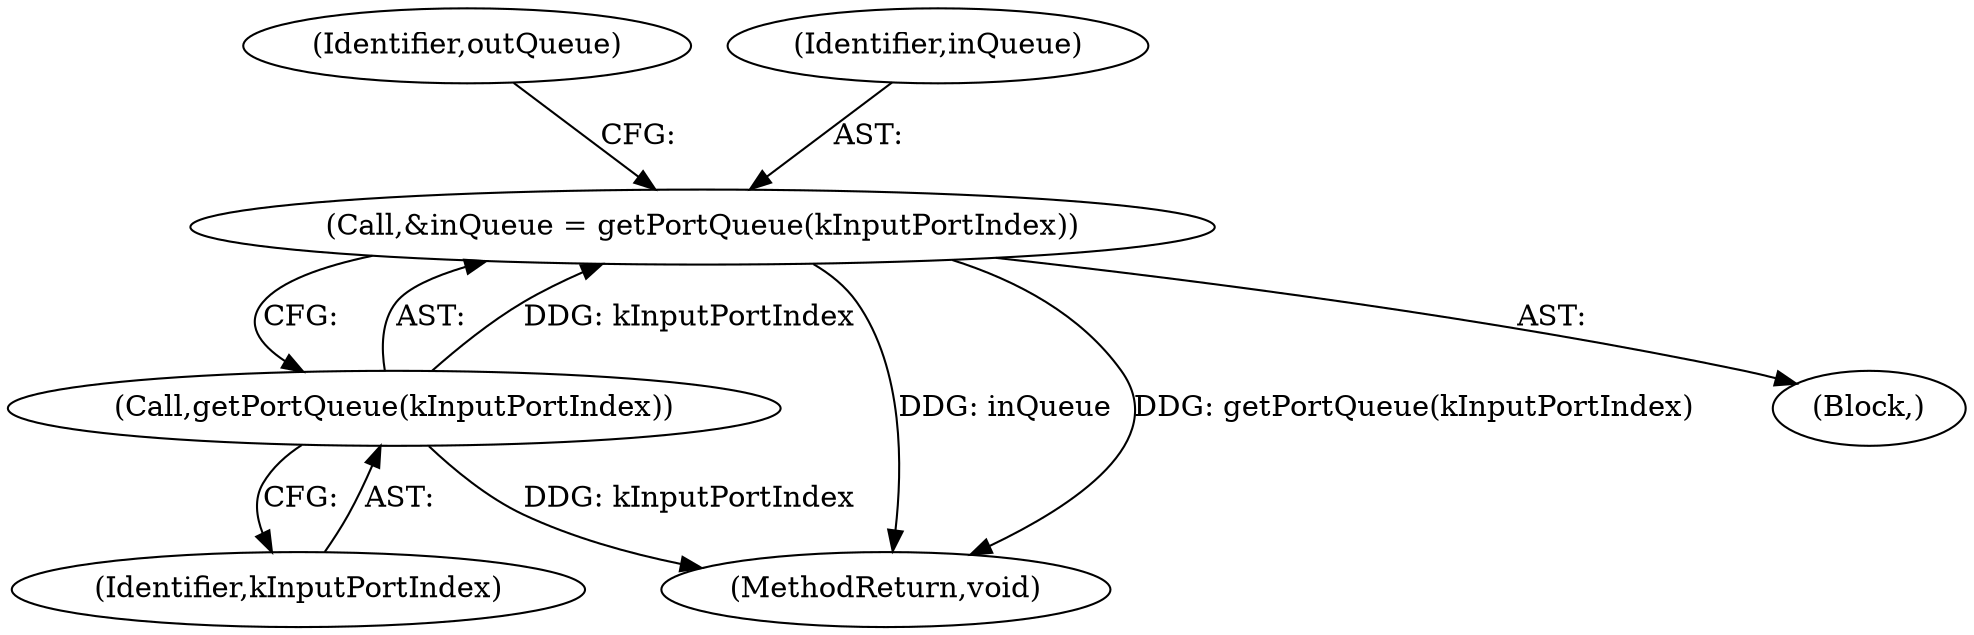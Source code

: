 digraph "0_Android_918eeaa29d99d257282fafec931b4bda0e3bae12@pointer" {
"1000156" [label="(Call,&inQueue = getPortQueue(kInputPortIndex))"];
"1000158" [label="(Call,getPortQueue(kInputPortIndex))"];
"1000162" [label="(Identifier,outQueue)"];
"1000156" [label="(Call,&inQueue = getPortQueue(kInputPortIndex))"];
"1000157" [label="(Identifier,inQueue)"];
"1000158" [label="(Call,getPortQueue(kInputPortIndex))"];
"1000659" [label="(MethodReturn,void)"];
"1000111" [label="(Block,)"];
"1000159" [label="(Identifier,kInputPortIndex)"];
"1000156" -> "1000111"  [label="AST: "];
"1000156" -> "1000158"  [label="CFG: "];
"1000157" -> "1000156"  [label="AST: "];
"1000158" -> "1000156"  [label="AST: "];
"1000162" -> "1000156"  [label="CFG: "];
"1000156" -> "1000659"  [label="DDG: inQueue"];
"1000156" -> "1000659"  [label="DDG: getPortQueue(kInputPortIndex)"];
"1000158" -> "1000156"  [label="DDG: kInputPortIndex"];
"1000158" -> "1000159"  [label="CFG: "];
"1000159" -> "1000158"  [label="AST: "];
"1000158" -> "1000659"  [label="DDG: kInputPortIndex"];
}
